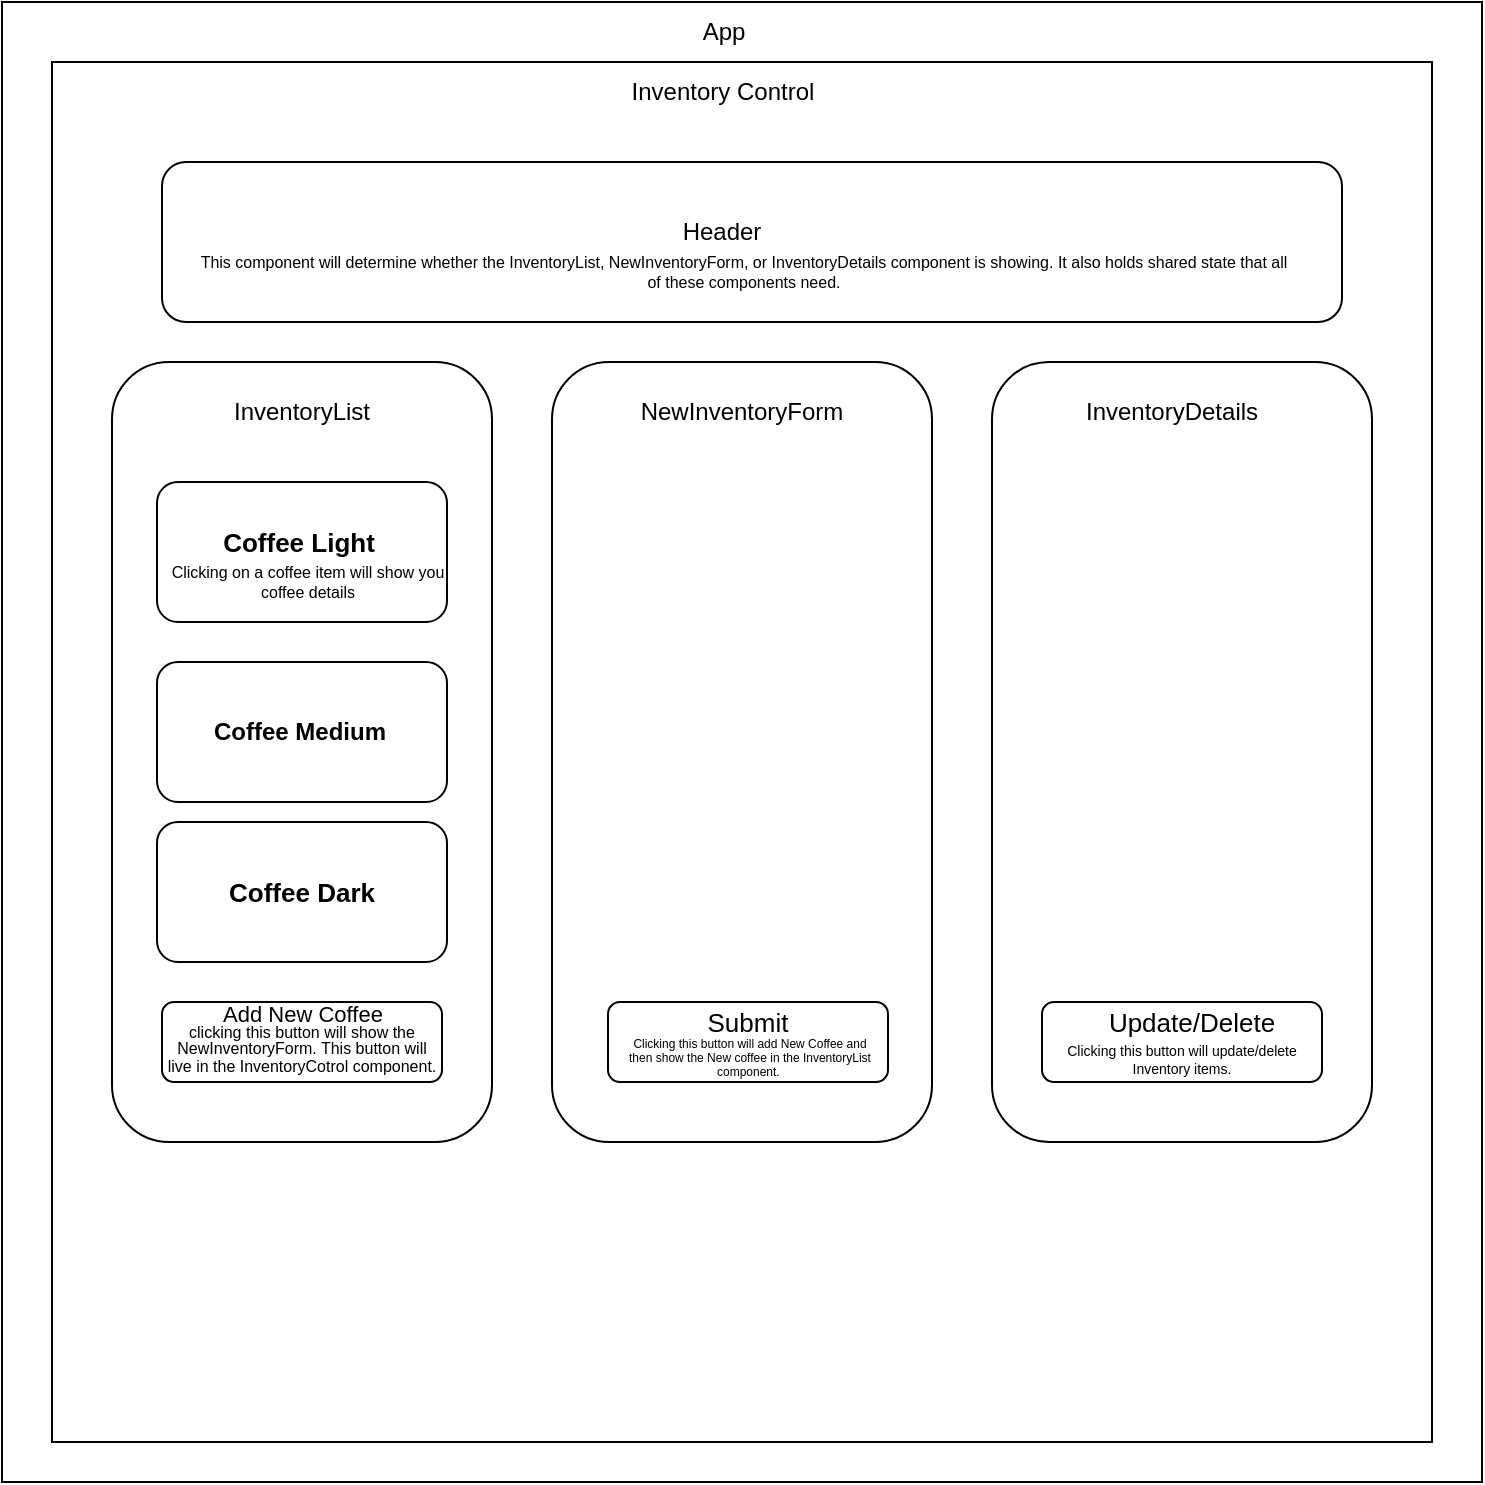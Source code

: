 <mxfile>
    <diagram id="d5LT-jO-SPdECbjXV4cv" name="Page-1">
        <mxGraphModel dx="955" dy="719" grid="1" gridSize="10" guides="1" tooltips="1" connect="1" arrows="1" fold="1" page="1" pageScale="1" pageWidth="850" pageHeight="1100" math="0" shadow="0">
            <root>
                <mxCell id="0"/>
                <mxCell id="1" parent="0"/>
                <mxCell id="2" value="" style="whiteSpace=wrap;html=1;aspect=fixed;" vertex="1" parent="1">
                    <mxGeometry x="65" y="110" width="740" height="740" as="geometry"/>
                </mxCell>
                <mxCell id="12" value="" style="whiteSpace=wrap;html=1;aspect=fixed;" vertex="1" parent="1">
                    <mxGeometry x="90" y="140" width="690" height="690" as="geometry"/>
                </mxCell>
                <mxCell id="3" value="App" style="text;html=1;strokeColor=none;fillColor=none;align=center;verticalAlign=middle;whiteSpace=wrap;rounded=0;" vertex="1" parent="1">
                    <mxGeometry x="395.5" y="110" width="60" height="30" as="geometry"/>
                </mxCell>
                <mxCell id="4" value="" style="rounded=1;whiteSpace=wrap;html=1;" vertex="1" parent="1">
                    <mxGeometry x="145" y="190" width="590" height="80" as="geometry"/>
                </mxCell>
                <mxCell id="5" value="Header" style="text;html=1;strokeColor=none;fillColor=none;align=center;verticalAlign=middle;whiteSpace=wrap;rounded=0;" vertex="1" parent="1">
                    <mxGeometry x="395" y="210" width="60" height="30" as="geometry"/>
                </mxCell>
                <mxCell id="6" value="" style="rounded=1;whiteSpace=wrap;html=1;" vertex="1" parent="1">
                    <mxGeometry x="120" y="290" width="190" height="390" as="geometry"/>
                </mxCell>
                <mxCell id="8" value="" style="rounded=1;whiteSpace=wrap;html=1;" vertex="1" parent="1">
                    <mxGeometry x="560" y="290" width="190" height="390" as="geometry"/>
                </mxCell>
                <mxCell id="9" value="" style="rounded=1;whiteSpace=wrap;html=1;" vertex="1" parent="1">
                    <mxGeometry x="340" y="290" width="190" height="390" as="geometry"/>
                </mxCell>
                <mxCell id="13" value="Inventory Control" style="text;html=1;strokeColor=none;fillColor=none;align=center;verticalAlign=middle;whiteSpace=wrap;rounded=0;" vertex="1" parent="1">
                    <mxGeometry x="368" y="140" width="115" height="30" as="geometry"/>
                </mxCell>
                <mxCell id="14" value="InventoryList" style="text;html=1;strokeColor=none;fillColor=none;align=center;verticalAlign=middle;whiteSpace=wrap;rounded=0;" vertex="1" parent="1">
                    <mxGeometry x="185" y="300" width="60" height="30" as="geometry"/>
                </mxCell>
                <mxCell id="15" value="NewInventoryForm" style="text;html=1;strokeColor=none;fillColor=none;align=center;verticalAlign=middle;whiteSpace=wrap;rounded=0;" vertex="1" parent="1">
                    <mxGeometry x="405" y="300" width="60" height="30" as="geometry"/>
                </mxCell>
                <mxCell id="16" value="InventoryDetails" style="text;html=1;strokeColor=none;fillColor=none;align=center;verticalAlign=middle;whiteSpace=wrap;rounded=0;" vertex="1" parent="1">
                    <mxGeometry x="620" y="300" width="60" height="30" as="geometry"/>
                </mxCell>
                <mxCell id="19" value="" style="rounded=1;whiteSpace=wrap;html=1;" vertex="1" parent="1">
                    <mxGeometry x="142.5" y="350" width="145" height="70" as="geometry"/>
                </mxCell>
                <mxCell id="20" value="" style="rounded=1;whiteSpace=wrap;html=1;" vertex="1" parent="1">
                    <mxGeometry x="142.5" y="440" width="145" height="70" as="geometry"/>
                </mxCell>
                <mxCell id="21" value="" style="rounded=1;whiteSpace=wrap;html=1;" vertex="1" parent="1">
                    <mxGeometry x="142.5" y="520" width="145" height="70" as="geometry"/>
                </mxCell>
                <mxCell id="22" value="&lt;b&gt;&lt;font style=&quot;font-size: 13px;&quot;&gt;Coffee Light&lt;/font&gt;&lt;/b&gt;" style="text;html=1;strokeColor=none;fillColor=none;align=center;verticalAlign=middle;whiteSpace=wrap;rounded=0;" vertex="1" parent="1">
                    <mxGeometry x="161.25" y="360" width="105" height="40" as="geometry"/>
                </mxCell>
                <mxCell id="23" value="&lt;b&gt;Coffee Medium&lt;/b&gt;" style="text;html=1;strokeColor=none;fillColor=none;align=center;verticalAlign=middle;whiteSpace=wrap;rounded=0;" vertex="1" parent="1">
                    <mxGeometry x="165" y="460" width="97.5" height="30" as="geometry"/>
                </mxCell>
                <mxCell id="24" value="&lt;b&gt;&lt;font style=&quot;font-size: 13px;&quot;&gt;Coffee Dark&lt;/font&gt;&lt;/b&gt;" style="text;html=1;strokeColor=none;fillColor=none;align=center;verticalAlign=middle;whiteSpace=wrap;rounded=0;" vertex="1" parent="1">
                    <mxGeometry x="165" y="540" width="100" height="30" as="geometry"/>
                </mxCell>
                <mxCell id="27" value="" style="rounded=1;whiteSpace=wrap;html=1;" vertex="1" parent="1">
                    <mxGeometry x="145" y="610" width="140" height="40" as="geometry"/>
                </mxCell>
                <mxCell id="31" value="&lt;font style=&quot;font-size: 8px;&quot;&gt;Clicking on a coffee item will show you coffee details&lt;/font&gt;" style="text;html=1;strokeColor=none;fillColor=none;align=center;verticalAlign=middle;whiteSpace=wrap;rounded=0;fontSize=8;" vertex="1" parent="1">
                    <mxGeometry x="147.5" y="400" width="140" as="geometry"/>
                </mxCell>
                <mxCell id="32" value="&lt;font style=&quot;font-size: 11px;&quot;&gt;Add New Coffee&lt;/font&gt;" style="text;html=1;strokeColor=none;fillColor=none;align=center;verticalAlign=middle;whiteSpace=wrap;rounded=0;fontSize=13;" vertex="1" parent="1">
                    <mxGeometry x="162.5" y="600" width="105" height="30" as="geometry"/>
                </mxCell>
                <mxCell id="33" value="&lt;div style=&quot;line-height: 60%;&quot;&gt;&lt;span style=&quot;background-color: initial;&quot;&gt;&lt;font style=&quot;font-size: 8px;&quot;&gt;clicking this button will show the NewInventoryForm. This button will live in the InventoryCotrol component.&lt;/font&gt;&lt;/span&gt;&lt;/div&gt;" style="text;html=1;strokeColor=none;fillColor=none;align=center;verticalAlign=middle;whiteSpace=wrap;rounded=0;fontSize=11;" vertex="1" parent="1">
                    <mxGeometry x="145" y="623" width="140" height="20" as="geometry"/>
                </mxCell>
                <mxCell id="34" value="This component will determine whether the InventoryList, NewInventoryForm, or InventoryDetails component is showing. It also holds shared state that all of these components need." style="text;html=1;strokeColor=none;fillColor=none;align=center;verticalAlign=middle;whiteSpace=wrap;rounded=0;fontSize=8;" vertex="1" parent="1">
                    <mxGeometry x="161.25" y="230" width="550" height="30" as="geometry"/>
                </mxCell>
                <mxCell id="35" value="" style="rounded=1;whiteSpace=wrap;html=1;" vertex="1" parent="1">
                    <mxGeometry x="368" y="610" width="140" height="40" as="geometry"/>
                </mxCell>
                <mxCell id="36" value="&lt;font style=&quot;font-size: 13px;&quot;&gt;Submit&lt;/font&gt;" style="text;html=1;strokeColor=none;fillColor=none;align=center;verticalAlign=middle;whiteSpace=wrap;rounded=0;fontSize=8;" vertex="1" parent="1">
                    <mxGeometry x="413" y="610" width="50" height="20" as="geometry"/>
                </mxCell>
                <mxCell id="37" value="&lt;p style=&quot;line-height: 30%;&quot;&gt;&lt;font style=&quot;font-size: 6px;&quot;&gt;Clicking this button will add New Coffee and then show the New coffee in the InventoryList component.&amp;nbsp;&lt;/font&gt;&lt;/p&gt;" style="text;html=1;strokeColor=none;fillColor=none;align=center;verticalAlign=middle;whiteSpace=wrap;rounded=0;fontSize=13;" vertex="1" parent="1">
                    <mxGeometry x="374" y="622" width="130" height="30" as="geometry"/>
                </mxCell>
                <mxCell id="39" value="" style="rounded=1;whiteSpace=wrap;html=1;" vertex="1" parent="1">
                    <mxGeometry x="585" y="610" width="140" height="40" as="geometry"/>
                </mxCell>
                <mxCell id="40" value="&lt;font style=&quot;font-size: 13px;&quot;&gt;Update/Delete&lt;/font&gt;" style="text;html=1;strokeColor=none;fillColor=none;align=center;verticalAlign=middle;whiteSpace=wrap;rounded=0;fontSize=6;" vertex="1" parent="1">
                    <mxGeometry x="630" y="605" width="60" height="30" as="geometry"/>
                </mxCell>
                <mxCell id="41" value="&lt;p style=&quot;line-height: 50%;&quot;&gt;&lt;font style=&quot;font-size: 7px;&quot;&gt;Clicking this button will update/delete Inventory items.&lt;/font&gt;&lt;/p&gt;" style="text;html=1;strokeColor=none;fillColor=none;align=center;verticalAlign=middle;whiteSpace=wrap;rounded=0;fontSize=13;" vertex="1" parent="1">
                    <mxGeometry x="590" y="623" width="130" height="30" as="geometry"/>
                </mxCell>
            </root>
        </mxGraphModel>
    </diagram>
</mxfile>